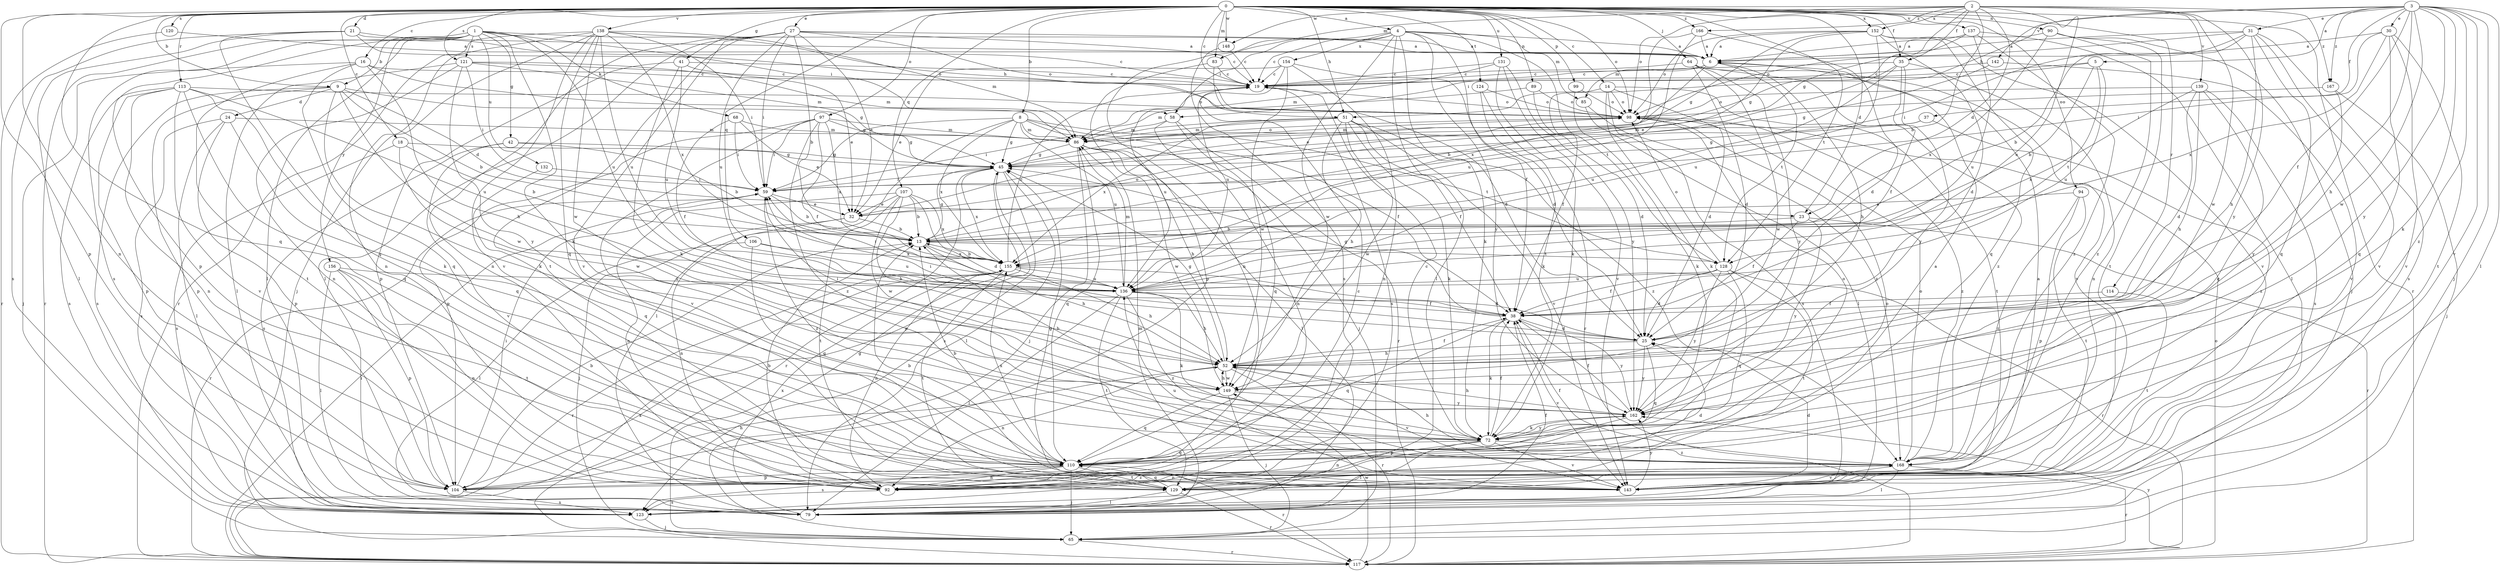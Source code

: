 strict digraph  {
0;
1;
2;
3;
4;
5;
6;
8;
9;
13;
14;
16;
18;
19;
21;
23;
24;
25;
27;
30;
31;
32;
35;
37;
38;
41;
42;
45;
51;
52;
58;
59;
64;
65;
68;
72;
79;
83;
85;
86;
89;
90;
92;
94;
97;
98;
99;
104;
106;
107;
110;
113;
114;
117;
120;
121;
123;
124;
128;
129;
131;
132;
136;
137;
138;
139;
142;
143;
148;
149;
152;
154;
155;
156;
162;
166;
167;
168;
0 -> 4  [label=a];
0 -> 8  [label=b];
0 -> 9  [label=b];
0 -> 14  [label=c];
0 -> 16  [label=c];
0 -> 18  [label=c];
0 -> 19  [label=c];
0 -> 21  [label=d];
0 -> 23  [label=d];
0 -> 27  [label=e];
0 -> 35  [label=f];
0 -> 41  [label=g];
0 -> 51  [label=h];
0 -> 64  [label=j];
0 -> 83  [label=m];
0 -> 89  [label=n];
0 -> 90  [label=n];
0 -> 92  [label=n];
0 -> 94  [label=o];
0 -> 97  [label=o];
0 -> 98  [label=o];
0 -> 99  [label=p];
0 -> 104  [label=p];
0 -> 106  [label=q];
0 -> 107  [label=q];
0 -> 110  [label=q];
0 -> 113  [label=r];
0 -> 114  [label=r];
0 -> 117  [label=r];
0 -> 120  [label=s];
0 -> 121  [label=s];
0 -> 124  [label=t];
0 -> 128  [label=t];
0 -> 131  [label=u];
0 -> 137  [label=v];
0 -> 138  [label=v];
0 -> 148  [label=w];
0 -> 152  [label=x];
0 -> 166  [label=z];
1 -> 9  [label=b];
1 -> 42  [label=g];
1 -> 51  [label=h];
1 -> 58  [label=i];
1 -> 68  [label=k];
1 -> 72  [label=k];
1 -> 79  [label=l];
1 -> 104  [label=p];
1 -> 117  [label=r];
1 -> 121  [label=s];
1 -> 123  [label=s];
1 -> 132  [label=u];
1 -> 136  [label=u];
1 -> 156  [label=y];
2 -> 13  [label=b];
2 -> 23  [label=d];
2 -> 35  [label=f];
2 -> 45  [label=g];
2 -> 83  [label=m];
2 -> 98  [label=o];
2 -> 136  [label=u];
2 -> 139  [label=v];
2 -> 148  [label=w];
2 -> 149  [label=w];
2 -> 152  [label=x];
2 -> 162  [label=y];
2 -> 166  [label=z];
2 -> 167  [label=z];
3 -> 5  [label=a];
3 -> 30  [label=e];
3 -> 31  [label=e];
3 -> 37  [label=f];
3 -> 38  [label=f];
3 -> 51  [label=h];
3 -> 52  [label=h];
3 -> 65  [label=j];
3 -> 72  [label=k];
3 -> 79  [label=l];
3 -> 142  [label=v];
3 -> 143  [label=v];
3 -> 149  [label=w];
3 -> 162  [label=y];
3 -> 167  [label=z];
3 -> 168  [label=z];
4 -> 6  [label=a];
4 -> 19  [label=c];
4 -> 38  [label=f];
4 -> 58  [label=i];
4 -> 72  [label=k];
4 -> 79  [label=l];
4 -> 85  [label=m];
4 -> 92  [label=n];
4 -> 128  [label=t];
4 -> 149  [label=w];
4 -> 154  [label=x];
4 -> 162  [label=y];
5 -> 13  [label=b];
5 -> 19  [label=c];
5 -> 58  [label=i];
5 -> 128  [label=t];
5 -> 136  [label=u];
6 -> 19  [label=c];
6 -> 32  [label=e];
6 -> 52  [label=h];
6 -> 85  [label=m];
6 -> 128  [label=t];
8 -> 38  [label=f];
8 -> 45  [label=g];
8 -> 59  [label=i];
8 -> 65  [label=j];
8 -> 79  [label=l];
8 -> 86  [label=m];
8 -> 128  [label=t];
8 -> 136  [label=u];
8 -> 155  [label=x];
9 -> 13  [label=b];
9 -> 23  [label=d];
9 -> 24  [label=d];
9 -> 45  [label=g];
9 -> 72  [label=k];
9 -> 104  [label=p];
9 -> 123  [label=s];
9 -> 149  [label=w];
13 -> 45  [label=g];
13 -> 52  [label=h];
13 -> 98  [label=o];
13 -> 128  [label=t];
13 -> 155  [label=x];
14 -> 25  [label=d];
14 -> 38  [label=f];
14 -> 72  [label=k];
14 -> 98  [label=o];
14 -> 123  [label=s];
14 -> 129  [label=t];
16 -> 19  [label=c];
16 -> 52  [label=h];
16 -> 65  [label=j];
16 -> 86  [label=m];
16 -> 110  [label=q];
16 -> 129  [label=t];
18 -> 13  [label=b];
18 -> 45  [label=g];
18 -> 123  [label=s];
18 -> 149  [label=w];
19 -> 98  [label=o];
19 -> 123  [label=s];
19 -> 136  [label=u];
21 -> 6  [label=a];
21 -> 19  [label=c];
21 -> 79  [label=l];
21 -> 98  [label=o];
21 -> 110  [label=q];
21 -> 123  [label=s];
23 -> 13  [label=b];
23 -> 38  [label=f];
23 -> 117  [label=r];
23 -> 162  [label=y];
24 -> 79  [label=l];
24 -> 86  [label=m];
24 -> 104  [label=p];
24 -> 110  [label=q];
24 -> 123  [label=s];
25 -> 52  [label=h];
25 -> 59  [label=i];
25 -> 110  [label=q];
25 -> 162  [label=y];
27 -> 6  [label=a];
27 -> 13  [label=b];
27 -> 19  [label=c];
27 -> 32  [label=e];
27 -> 59  [label=i];
27 -> 79  [label=l];
27 -> 92  [label=n];
27 -> 98  [label=o];
27 -> 129  [label=t];
27 -> 136  [label=u];
27 -> 143  [label=v];
30 -> 6  [label=a];
30 -> 59  [label=i];
30 -> 110  [label=q];
30 -> 129  [label=t];
30 -> 143  [label=v];
30 -> 155  [label=x];
31 -> 6  [label=a];
31 -> 13  [label=b];
31 -> 52  [label=h];
31 -> 59  [label=i];
31 -> 98  [label=o];
31 -> 110  [label=q];
31 -> 123  [label=s];
31 -> 143  [label=v];
32 -> 13  [label=b];
32 -> 65  [label=j];
32 -> 92  [label=n];
35 -> 13  [label=b];
35 -> 19  [label=c];
35 -> 38  [label=f];
35 -> 92  [label=n];
35 -> 136  [label=u];
35 -> 162  [label=y];
37 -> 45  [label=g];
37 -> 86  [label=m];
37 -> 168  [label=z];
38 -> 25  [label=d];
38 -> 45  [label=g];
38 -> 72  [label=k];
38 -> 110  [label=q];
38 -> 143  [label=v];
38 -> 162  [label=y];
41 -> 19  [label=c];
41 -> 32  [label=e];
41 -> 72  [label=k];
41 -> 104  [label=p];
41 -> 136  [label=u];
42 -> 13  [label=b];
42 -> 45  [label=g];
42 -> 123  [label=s];
42 -> 143  [label=v];
45 -> 59  [label=i];
45 -> 79  [label=l];
45 -> 104  [label=p];
45 -> 117  [label=r];
45 -> 123  [label=s];
45 -> 155  [label=x];
51 -> 38  [label=f];
51 -> 52  [label=h];
51 -> 59  [label=i];
51 -> 72  [label=k];
51 -> 86  [label=m];
51 -> 143  [label=v];
51 -> 149  [label=w];
51 -> 155  [label=x];
51 -> 168  [label=z];
52 -> 38  [label=f];
52 -> 45  [label=g];
52 -> 59  [label=i];
52 -> 92  [label=n];
52 -> 117  [label=r];
52 -> 143  [label=v];
52 -> 149  [label=w];
58 -> 86  [label=m];
58 -> 92  [label=n];
58 -> 110  [label=q];
58 -> 117  [label=r];
59 -> 13  [label=b];
59 -> 32  [label=e];
59 -> 117  [label=r];
59 -> 168  [label=z];
64 -> 19  [label=c];
64 -> 25  [label=d];
64 -> 143  [label=v];
64 -> 149  [label=w];
64 -> 162  [label=y];
64 -> 168  [label=z];
65 -> 45  [label=g];
65 -> 117  [label=r];
68 -> 32  [label=e];
68 -> 38  [label=f];
68 -> 59  [label=i];
68 -> 86  [label=m];
72 -> 19  [label=c];
72 -> 38  [label=f];
72 -> 79  [label=l];
72 -> 92  [label=n];
72 -> 98  [label=o];
72 -> 110  [label=q];
72 -> 143  [label=v];
72 -> 162  [label=y];
72 -> 168  [label=z];
79 -> 38  [label=f];
79 -> 86  [label=m];
79 -> 155  [label=x];
83 -> 19  [label=c];
83 -> 25  [label=d];
83 -> 104  [label=p];
85 -> 79  [label=l];
85 -> 168  [label=z];
86 -> 45  [label=g];
86 -> 52  [label=h];
86 -> 65  [label=j];
86 -> 79  [label=l];
86 -> 98  [label=o];
86 -> 110  [label=q];
86 -> 149  [label=w];
89 -> 25  [label=d];
89 -> 86  [label=m];
89 -> 98  [label=o];
90 -> 6  [label=a];
90 -> 65  [label=j];
90 -> 129  [label=t];
90 -> 155  [label=x];
90 -> 168  [label=z];
92 -> 6  [label=a];
92 -> 13  [label=b];
92 -> 19  [label=c];
92 -> 98  [label=o];
92 -> 123  [label=s];
92 -> 168  [label=z];
94 -> 32  [label=e];
94 -> 104  [label=p];
94 -> 129  [label=t];
94 -> 168  [label=z];
97 -> 38  [label=f];
97 -> 45  [label=g];
97 -> 59  [label=i];
97 -> 86  [label=m];
97 -> 104  [label=p];
97 -> 143  [label=v];
97 -> 155  [label=x];
97 -> 168  [label=z];
98 -> 86  [label=m];
98 -> 168  [label=z];
99 -> 72  [label=k];
99 -> 98  [label=o];
104 -> 13  [label=b];
104 -> 52  [label=h];
104 -> 59  [label=i];
104 -> 123  [label=s];
106 -> 79  [label=l];
106 -> 110  [label=q];
106 -> 136  [label=u];
106 -> 155  [label=x];
107 -> 13  [label=b];
107 -> 25  [label=d];
107 -> 32  [label=e];
107 -> 52  [label=h];
107 -> 92  [label=n];
107 -> 129  [label=t];
107 -> 149  [label=w];
107 -> 155  [label=x];
110 -> 6  [label=a];
110 -> 13  [label=b];
110 -> 65  [label=j];
110 -> 92  [label=n];
110 -> 104  [label=p];
110 -> 117  [label=r];
110 -> 123  [label=s];
110 -> 129  [label=t];
110 -> 155  [label=x];
113 -> 72  [label=k];
113 -> 92  [label=n];
113 -> 98  [label=o];
113 -> 104  [label=p];
113 -> 110  [label=q];
113 -> 123  [label=s];
113 -> 136  [label=u];
113 -> 143  [label=v];
114 -> 38  [label=f];
114 -> 129  [label=t];
117 -> 59  [label=i];
117 -> 98  [label=o];
117 -> 149  [label=w];
117 -> 155  [label=x];
117 -> 162  [label=y];
120 -> 6  [label=a];
120 -> 117  [label=r];
121 -> 19  [label=c];
121 -> 45  [label=g];
121 -> 59  [label=i];
121 -> 79  [label=l];
121 -> 86  [label=m];
121 -> 92  [label=n];
121 -> 162  [label=y];
123 -> 65  [label=j];
124 -> 72  [label=k];
124 -> 98  [label=o];
124 -> 117  [label=r];
128 -> 25  [label=d];
128 -> 38  [label=f];
128 -> 98  [label=o];
128 -> 110  [label=q];
128 -> 117  [label=r];
128 -> 129  [label=t];
128 -> 136  [label=u];
128 -> 162  [label=y];
129 -> 25  [label=d];
129 -> 45  [label=g];
129 -> 79  [label=l];
129 -> 110  [label=q];
129 -> 117  [label=r];
131 -> 19  [label=c];
131 -> 72  [label=k];
131 -> 86  [label=m];
131 -> 143  [label=v];
131 -> 162  [label=y];
132 -> 59  [label=i];
132 -> 110  [label=q];
136 -> 38  [label=f];
136 -> 52  [label=h];
136 -> 59  [label=i];
136 -> 72  [label=k];
136 -> 79  [label=l];
136 -> 86  [label=m];
136 -> 129  [label=t];
136 -> 168  [label=z];
137 -> 6  [label=a];
137 -> 45  [label=g];
137 -> 79  [label=l];
137 -> 136  [label=u];
137 -> 168  [label=z];
138 -> 6  [label=a];
138 -> 59  [label=i];
138 -> 65  [label=j];
138 -> 86  [label=m];
138 -> 92  [label=n];
138 -> 110  [label=q];
138 -> 117  [label=r];
138 -> 136  [label=u];
138 -> 143  [label=v];
138 -> 149  [label=w];
138 -> 155  [label=x];
139 -> 25  [label=d];
139 -> 52  [label=h];
139 -> 98  [label=o];
139 -> 110  [label=q];
139 -> 123  [label=s];
139 -> 155  [label=x];
142 -> 19  [label=c];
142 -> 45  [label=g];
142 -> 143  [label=v];
143 -> 13  [label=b];
143 -> 25  [label=d];
143 -> 136  [label=u];
143 -> 162  [label=y];
148 -> 19  [label=c];
148 -> 123  [label=s];
149 -> 52  [label=h];
149 -> 65  [label=j];
149 -> 110  [label=q];
149 -> 162  [label=y];
152 -> 6  [label=a];
152 -> 25  [label=d];
152 -> 32  [label=e];
152 -> 45  [label=g];
152 -> 98  [label=o];
152 -> 110  [label=q];
152 -> 136  [label=u];
152 -> 143  [label=v];
154 -> 19  [label=c];
154 -> 25  [label=d];
154 -> 32  [label=e];
154 -> 92  [label=n];
154 -> 136  [label=u];
154 -> 149  [label=w];
155 -> 13  [label=b];
155 -> 19  [label=c];
155 -> 25  [label=d];
155 -> 52  [label=h];
155 -> 92  [label=n];
155 -> 117  [label=r];
155 -> 129  [label=t];
155 -> 136  [label=u];
156 -> 79  [label=l];
156 -> 92  [label=n];
156 -> 104  [label=p];
156 -> 129  [label=t];
156 -> 136  [label=u];
162 -> 13  [label=b];
162 -> 38  [label=f];
162 -> 52  [label=h];
162 -> 72  [label=k];
162 -> 104  [label=p];
166 -> 6  [label=a];
166 -> 25  [label=d];
166 -> 136  [label=u];
166 -> 155  [label=x];
167 -> 65  [label=j];
167 -> 98  [label=o];
167 -> 162  [label=y];
168 -> 38  [label=f];
168 -> 52  [label=h];
168 -> 79  [label=l];
168 -> 92  [label=n];
168 -> 98  [label=o];
168 -> 117  [label=r];
168 -> 143  [label=v];
}

